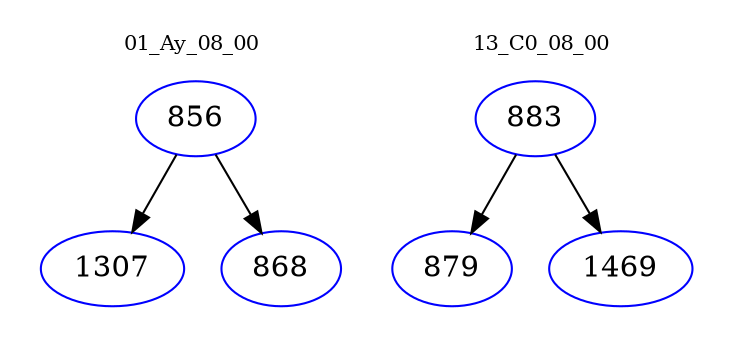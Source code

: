 digraph{
subgraph cluster_0 {
color = white
label = "01_Ay_08_00";
fontsize=10;
T0_856 [label="856", color="blue"]
T0_856 -> T0_1307 [color="black"]
T0_1307 [label="1307", color="blue"]
T0_856 -> T0_868 [color="black"]
T0_868 [label="868", color="blue"]
}
subgraph cluster_1 {
color = white
label = "13_C0_08_00";
fontsize=10;
T1_883 [label="883", color="blue"]
T1_883 -> T1_879 [color="black"]
T1_879 [label="879", color="blue"]
T1_883 -> T1_1469 [color="black"]
T1_1469 [label="1469", color="blue"]
}
}

